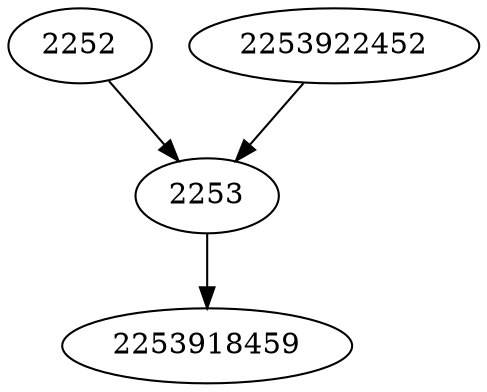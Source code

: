 strict digraph  {
2252;
2253918459;
2253922452;
2253;
2252 -> 2253;
2253922452 -> 2253;
2253 -> 2253918459;
}
